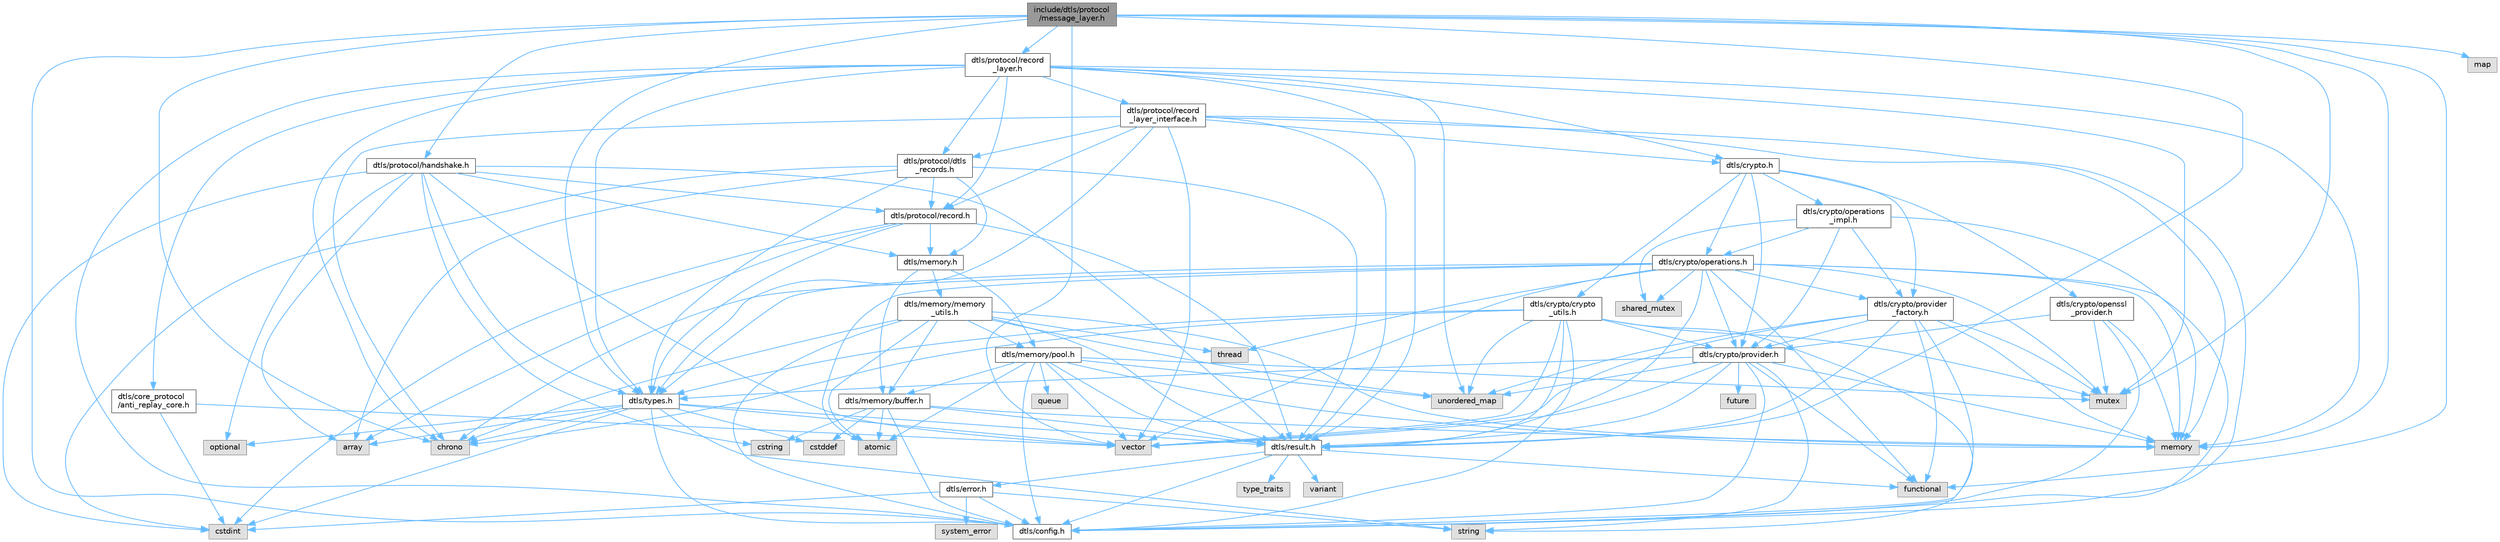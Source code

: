 digraph "include/dtls/protocol/message_layer.h"
{
 // LATEX_PDF_SIZE
  bgcolor="transparent";
  edge [fontname=Helvetica,fontsize=10,labelfontname=Helvetica,labelfontsize=10];
  node [fontname=Helvetica,fontsize=10,shape=box,height=0.2,width=0.4];
  Node1 [id="Node000001",label="include/dtls/protocol\l/message_layer.h",height=0.2,width=0.4,color="gray40", fillcolor="grey60", style="filled", fontcolor="black",tooltip=" "];
  Node1 -> Node2 [id="edge1_Node000001_Node000002",color="steelblue1",style="solid",tooltip=" "];
  Node2 [id="Node000002",label="dtls/config.h",height=0.2,width=0.4,color="grey40", fillcolor="white", style="filled",URL="$config_8h.html",tooltip=" "];
  Node1 -> Node3 [id="edge2_Node000001_Node000003",color="steelblue1",style="solid",tooltip=" "];
  Node3 [id="Node000003",label="dtls/types.h",height=0.2,width=0.4,color="grey40", fillcolor="white", style="filled",URL="$types_8h.html",tooltip="Core DTLS v1.3 Protocol Types and Constants."];
  Node3 -> Node2 [id="edge3_Node000003_Node000002",color="steelblue1",style="solid",tooltip=" "];
  Node3 -> Node4 [id="edge4_Node000003_Node000004",color="steelblue1",style="solid",tooltip=" "];
  Node4 [id="Node000004",label="dtls/result.h",height=0.2,width=0.4,color="grey40", fillcolor="white", style="filled",URL="$result_8h.html",tooltip=" "];
  Node4 -> Node2 [id="edge5_Node000004_Node000002",color="steelblue1",style="solid",tooltip=" "];
  Node4 -> Node5 [id="edge6_Node000004_Node000005",color="steelblue1",style="solid",tooltip=" "];
  Node5 [id="Node000005",label="dtls/error.h",height=0.2,width=0.4,color="grey40", fillcolor="white", style="filled",URL="$error_8h.html",tooltip=" "];
  Node5 -> Node2 [id="edge7_Node000005_Node000002",color="steelblue1",style="solid",tooltip=" "];
  Node5 -> Node6 [id="edge8_Node000005_Node000006",color="steelblue1",style="solid",tooltip=" "];
  Node6 [id="Node000006",label="system_error",height=0.2,width=0.4,color="grey60", fillcolor="#E0E0E0", style="filled",tooltip=" "];
  Node5 -> Node7 [id="edge9_Node000005_Node000007",color="steelblue1",style="solid",tooltip=" "];
  Node7 [id="Node000007",label="string",height=0.2,width=0.4,color="grey60", fillcolor="#E0E0E0", style="filled",tooltip=" "];
  Node5 -> Node8 [id="edge10_Node000005_Node000008",color="steelblue1",style="solid",tooltip=" "];
  Node8 [id="Node000008",label="cstdint",height=0.2,width=0.4,color="grey60", fillcolor="#E0E0E0", style="filled",tooltip=" "];
  Node4 -> Node9 [id="edge11_Node000004_Node000009",color="steelblue1",style="solid",tooltip=" "];
  Node9 [id="Node000009",label="variant",height=0.2,width=0.4,color="grey60", fillcolor="#E0E0E0", style="filled",tooltip=" "];
  Node4 -> Node10 [id="edge12_Node000004_Node000010",color="steelblue1",style="solid",tooltip=" "];
  Node10 [id="Node000010",label="functional",height=0.2,width=0.4,color="grey60", fillcolor="#E0E0E0", style="filled",tooltip=" "];
  Node4 -> Node11 [id="edge13_Node000004_Node000011",color="steelblue1",style="solid",tooltip=" "];
  Node11 [id="Node000011",label="type_traits",height=0.2,width=0.4,color="grey60", fillcolor="#E0E0E0", style="filled",tooltip=" "];
  Node3 -> Node8 [id="edge14_Node000003_Node000008",color="steelblue1",style="solid",tooltip=" "];
  Node3 -> Node12 [id="edge15_Node000003_Node000012",color="steelblue1",style="solid",tooltip=" "];
  Node12 [id="Node000012",label="cstddef",height=0.2,width=0.4,color="grey60", fillcolor="#E0E0E0", style="filled",tooltip=" "];
  Node3 -> Node13 [id="edge16_Node000003_Node000013",color="steelblue1",style="solid",tooltip=" "];
  Node13 [id="Node000013",label="array",height=0.2,width=0.4,color="grey60", fillcolor="#E0E0E0", style="filled",tooltip=" "];
  Node3 -> Node14 [id="edge17_Node000003_Node000014",color="steelblue1",style="solid",tooltip=" "];
  Node14 [id="Node000014",label="vector",height=0.2,width=0.4,color="grey60", fillcolor="#E0E0E0", style="filled",tooltip=" "];
  Node3 -> Node7 [id="edge18_Node000003_Node000007",color="steelblue1",style="solid",tooltip=" "];
  Node3 -> Node15 [id="edge19_Node000003_Node000015",color="steelblue1",style="solid",tooltip=" "];
  Node15 [id="Node000015",label="chrono",height=0.2,width=0.4,color="grey60", fillcolor="#E0E0E0", style="filled",tooltip=" "];
  Node3 -> Node16 [id="edge20_Node000003_Node000016",color="steelblue1",style="solid",tooltip=" "];
  Node16 [id="Node000016",label="optional",height=0.2,width=0.4,color="grey60", fillcolor="#E0E0E0", style="filled",tooltip=" "];
  Node1 -> Node4 [id="edge21_Node000001_Node000004",color="steelblue1",style="solid",tooltip=" "];
  Node1 -> Node17 [id="edge22_Node000001_Node000017",color="steelblue1",style="solid",tooltip=" "];
  Node17 [id="Node000017",label="dtls/protocol/handshake.h",height=0.2,width=0.4,color="grey40", fillcolor="white", style="filled",URL="$handshake_8h.html",tooltip=" "];
  Node17 -> Node3 [id="edge23_Node000017_Node000003",color="steelblue1",style="solid",tooltip=" "];
  Node17 -> Node4 [id="edge24_Node000017_Node000004",color="steelblue1",style="solid",tooltip=" "];
  Node17 -> Node18 [id="edge25_Node000017_Node000018",color="steelblue1",style="solid",tooltip=" "];
  Node18 [id="Node000018",label="dtls/memory.h",height=0.2,width=0.4,color="grey40", fillcolor="white", style="filled",URL="$memory_8h.html",tooltip=" "];
  Node18 -> Node19 [id="edge26_Node000018_Node000019",color="steelblue1",style="solid",tooltip=" "];
  Node19 [id="Node000019",label="dtls/memory/buffer.h",height=0.2,width=0.4,color="grey40", fillcolor="white", style="filled",URL="$buffer_8h.html",tooltip=" "];
  Node19 -> Node2 [id="edge27_Node000019_Node000002",color="steelblue1",style="solid",tooltip=" "];
  Node19 -> Node4 [id="edge28_Node000019_Node000004",color="steelblue1",style="solid",tooltip=" "];
  Node19 -> Node20 [id="edge29_Node000019_Node000020",color="steelblue1",style="solid",tooltip=" "];
  Node20 [id="Node000020",label="memory",height=0.2,width=0.4,color="grey60", fillcolor="#E0E0E0", style="filled",tooltip=" "];
  Node19 -> Node12 [id="edge30_Node000019_Node000012",color="steelblue1",style="solid",tooltip=" "];
  Node19 -> Node21 [id="edge31_Node000019_Node000021",color="steelblue1",style="solid",tooltip=" "];
  Node21 [id="Node000021",label="cstring",height=0.2,width=0.4,color="grey60", fillcolor="#E0E0E0", style="filled",tooltip=" "];
  Node19 -> Node22 [id="edge32_Node000019_Node000022",color="steelblue1",style="solid",tooltip=" "];
  Node22 [id="Node000022",label="atomic",height=0.2,width=0.4,color="grey60", fillcolor="#E0E0E0", style="filled",tooltip=" "];
  Node18 -> Node23 [id="edge33_Node000018_Node000023",color="steelblue1",style="solid",tooltip=" "];
  Node23 [id="Node000023",label="dtls/memory/pool.h",height=0.2,width=0.4,color="grey40", fillcolor="white", style="filled",URL="$pool_8h.html",tooltip=" "];
  Node23 -> Node2 [id="edge34_Node000023_Node000002",color="steelblue1",style="solid",tooltip=" "];
  Node23 -> Node4 [id="edge35_Node000023_Node000004",color="steelblue1",style="solid",tooltip=" "];
  Node23 -> Node19 [id="edge36_Node000023_Node000019",color="steelblue1",style="solid",tooltip=" "];
  Node23 -> Node20 [id="edge37_Node000023_Node000020",color="steelblue1",style="solid",tooltip=" "];
  Node23 -> Node24 [id="edge38_Node000023_Node000024",color="steelblue1",style="solid",tooltip=" "];
  Node24 [id="Node000024",label="queue",height=0.2,width=0.4,color="grey60", fillcolor="#E0E0E0", style="filled",tooltip=" "];
  Node23 -> Node25 [id="edge39_Node000023_Node000025",color="steelblue1",style="solid",tooltip=" "];
  Node25 [id="Node000025",label="mutex",height=0.2,width=0.4,color="grey60", fillcolor="#E0E0E0", style="filled",tooltip=" "];
  Node23 -> Node22 [id="edge40_Node000023_Node000022",color="steelblue1",style="solid",tooltip=" "];
  Node23 -> Node14 [id="edge41_Node000023_Node000014",color="steelblue1",style="solid",tooltip=" "];
  Node23 -> Node26 [id="edge42_Node000023_Node000026",color="steelblue1",style="solid",tooltip=" "];
  Node26 [id="Node000026",label="unordered_map",height=0.2,width=0.4,color="grey60", fillcolor="#E0E0E0", style="filled",tooltip=" "];
  Node18 -> Node27 [id="edge43_Node000018_Node000027",color="steelblue1",style="solid",tooltip=" "];
  Node27 [id="Node000027",label="dtls/memory/memory\l_utils.h",height=0.2,width=0.4,color="grey40", fillcolor="white", style="filled",URL="$memory__utils_8h.html",tooltip=" "];
  Node27 -> Node2 [id="edge44_Node000027_Node000002",color="steelblue1",style="solid",tooltip=" "];
  Node27 -> Node4 [id="edge45_Node000027_Node000004",color="steelblue1",style="solid",tooltip=" "];
  Node27 -> Node19 [id="edge46_Node000027_Node000019",color="steelblue1",style="solid",tooltip=" "];
  Node27 -> Node23 [id="edge47_Node000027_Node000023",color="steelblue1",style="solid",tooltip=" "];
  Node27 -> Node20 [id="edge48_Node000027_Node000020",color="steelblue1",style="solid",tooltip=" "];
  Node27 -> Node15 [id="edge49_Node000027_Node000015",color="steelblue1",style="solid",tooltip=" "];
  Node27 -> Node22 [id="edge50_Node000027_Node000022",color="steelblue1",style="solid",tooltip=" "];
  Node27 -> Node26 [id="edge51_Node000027_Node000026",color="steelblue1",style="solid",tooltip=" "];
  Node27 -> Node28 [id="edge52_Node000027_Node000028",color="steelblue1",style="solid",tooltip=" "];
  Node28 [id="Node000028",label="thread",height=0.2,width=0.4,color="grey60", fillcolor="#E0E0E0", style="filled",tooltip=" "];
  Node17 -> Node29 [id="edge53_Node000017_Node000029",color="steelblue1",style="solid",tooltip=" "];
  Node29 [id="Node000029",label="dtls/protocol/record.h",height=0.2,width=0.4,color="grey40", fillcolor="white", style="filled",URL="$record_8h.html",tooltip=" "];
  Node29 -> Node3 [id="edge54_Node000029_Node000003",color="steelblue1",style="solid",tooltip=" "];
  Node29 -> Node4 [id="edge55_Node000029_Node000004",color="steelblue1",style="solid",tooltip=" "];
  Node29 -> Node18 [id="edge56_Node000029_Node000018",color="steelblue1",style="solid",tooltip=" "];
  Node29 -> Node8 [id="edge57_Node000029_Node000008",color="steelblue1",style="solid",tooltip=" "];
  Node29 -> Node13 [id="edge58_Node000029_Node000013",color="steelblue1",style="solid",tooltip=" "];
  Node17 -> Node8 [id="edge59_Node000017_Node000008",color="steelblue1",style="solid",tooltip=" "];
  Node17 -> Node14 [id="edge60_Node000017_Node000014",color="steelblue1",style="solid",tooltip=" "];
  Node17 -> Node13 [id="edge61_Node000017_Node000013",color="steelblue1",style="solid",tooltip=" "];
  Node17 -> Node16 [id="edge62_Node000017_Node000016",color="steelblue1",style="solid",tooltip=" "];
  Node17 -> Node21 [id="edge63_Node000017_Node000021",color="steelblue1",style="solid",tooltip=" "];
  Node1 -> Node30 [id="edge64_Node000001_Node000030",color="steelblue1",style="solid",tooltip=" "];
  Node30 [id="Node000030",label="dtls/protocol/record\l_layer.h",height=0.2,width=0.4,color="grey40", fillcolor="white", style="filled",URL="$record__layer_8h.html",tooltip=" "];
  Node30 -> Node2 [id="edge65_Node000030_Node000002",color="steelblue1",style="solid",tooltip=" "];
  Node30 -> Node3 [id="edge66_Node000030_Node000003",color="steelblue1",style="solid",tooltip=" "];
  Node30 -> Node4 [id="edge67_Node000030_Node000004",color="steelblue1",style="solid",tooltip=" "];
  Node30 -> Node29 [id="edge68_Node000030_Node000029",color="steelblue1",style="solid",tooltip=" "];
  Node30 -> Node31 [id="edge69_Node000030_Node000031",color="steelblue1",style="solid",tooltip=" "];
  Node31 [id="Node000031",label="dtls/protocol/dtls\l_records.h",height=0.2,width=0.4,color="grey40", fillcolor="white", style="filled",URL="$dtls__records_8h.html",tooltip=" "];
  Node31 -> Node3 [id="edge70_Node000031_Node000003",color="steelblue1",style="solid",tooltip=" "];
  Node31 -> Node4 [id="edge71_Node000031_Node000004",color="steelblue1",style="solid",tooltip=" "];
  Node31 -> Node18 [id="edge72_Node000031_Node000018",color="steelblue1",style="solid",tooltip=" "];
  Node31 -> Node29 [id="edge73_Node000031_Node000029",color="steelblue1",style="solid",tooltip=" "];
  Node31 -> Node8 [id="edge74_Node000031_Node000008",color="steelblue1",style="solid",tooltip=" "];
  Node31 -> Node13 [id="edge75_Node000031_Node000013",color="steelblue1",style="solid",tooltip=" "];
  Node30 -> Node32 [id="edge76_Node000030_Node000032",color="steelblue1",style="solid",tooltip=" "];
  Node32 [id="Node000032",label="dtls/protocol/record\l_layer_interface.h",height=0.2,width=0.4,color="grey40", fillcolor="white", style="filled",URL="$record__layer__interface_8h.html",tooltip=" "];
  Node32 -> Node2 [id="edge77_Node000032_Node000002",color="steelblue1",style="solid",tooltip=" "];
  Node32 -> Node3 [id="edge78_Node000032_Node000003",color="steelblue1",style="solid",tooltip=" "];
  Node32 -> Node4 [id="edge79_Node000032_Node000004",color="steelblue1",style="solid",tooltip=" "];
  Node32 -> Node29 [id="edge80_Node000032_Node000029",color="steelblue1",style="solid",tooltip=" "];
  Node32 -> Node31 [id="edge81_Node000032_Node000031",color="steelblue1",style="solid",tooltip=" "];
  Node32 -> Node33 [id="edge82_Node000032_Node000033",color="steelblue1",style="solid",tooltip=" "];
  Node33 [id="Node000033",label="dtls/crypto.h",height=0.2,width=0.4,color="grey40", fillcolor="white", style="filled",URL="$crypto_8h.html",tooltip=" "];
  Node33 -> Node34 [id="edge83_Node000033_Node000034",color="steelblue1",style="solid",tooltip=" "];
  Node34 [id="Node000034",label="dtls/crypto/provider.h",height=0.2,width=0.4,color="grey40", fillcolor="white", style="filled",URL="$provider_8h.html",tooltip="DTLS v1.3 Cryptographic Provider Interface."];
  Node34 -> Node2 [id="edge84_Node000034_Node000002",color="steelblue1",style="solid",tooltip=" "];
  Node34 -> Node3 [id="edge85_Node000034_Node000003",color="steelblue1",style="solid",tooltip=" "];
  Node34 -> Node4 [id="edge86_Node000034_Node000004",color="steelblue1",style="solid",tooltip=" "];
  Node34 -> Node20 [id="edge87_Node000034_Node000020",color="steelblue1",style="solid",tooltip=" "];
  Node34 -> Node14 [id="edge88_Node000034_Node000014",color="steelblue1",style="solid",tooltip=" "];
  Node34 -> Node7 [id="edge89_Node000034_Node000007",color="steelblue1",style="solid",tooltip=" "];
  Node34 -> Node10 [id="edge90_Node000034_Node000010",color="steelblue1",style="solid",tooltip=" "];
  Node34 -> Node35 [id="edge91_Node000034_Node000035",color="steelblue1",style="solid",tooltip=" "];
  Node35 [id="Node000035",label="future",height=0.2,width=0.4,color="grey60", fillcolor="#E0E0E0", style="filled",tooltip=" "];
  Node34 -> Node26 [id="edge92_Node000034_Node000026",color="steelblue1",style="solid",tooltip=" "];
  Node33 -> Node36 [id="edge93_Node000033_Node000036",color="steelblue1",style="solid",tooltip=" "];
  Node36 [id="Node000036",label="dtls/crypto/provider\l_factory.h",height=0.2,width=0.4,color="grey40", fillcolor="white", style="filled",URL="$provider__factory_8h.html",tooltip=" "];
  Node36 -> Node2 [id="edge94_Node000036_Node000002",color="steelblue1",style="solid",tooltip=" "];
  Node36 -> Node34 [id="edge95_Node000036_Node000034",color="steelblue1",style="solid",tooltip=" "];
  Node36 -> Node4 [id="edge96_Node000036_Node000004",color="steelblue1",style="solid",tooltip=" "];
  Node36 -> Node20 [id="edge97_Node000036_Node000020",color="steelblue1",style="solid",tooltip=" "];
  Node36 -> Node14 [id="edge98_Node000036_Node000014",color="steelblue1",style="solid",tooltip=" "];
  Node36 -> Node10 [id="edge99_Node000036_Node000010",color="steelblue1",style="solid",tooltip=" "];
  Node36 -> Node26 [id="edge100_Node000036_Node000026",color="steelblue1",style="solid",tooltip=" "];
  Node36 -> Node25 [id="edge101_Node000036_Node000025",color="steelblue1",style="solid",tooltip=" "];
  Node33 -> Node37 [id="edge102_Node000033_Node000037",color="steelblue1",style="solid",tooltip=" "];
  Node37 [id="Node000037",label="dtls/crypto/openssl\l_provider.h",height=0.2,width=0.4,color="grey40", fillcolor="white", style="filled",URL="$openssl__provider_8h.html",tooltip=" "];
  Node37 -> Node2 [id="edge103_Node000037_Node000002",color="steelblue1",style="solid",tooltip=" "];
  Node37 -> Node34 [id="edge104_Node000037_Node000034",color="steelblue1",style="solid",tooltip=" "];
  Node37 -> Node20 [id="edge105_Node000037_Node000020",color="steelblue1",style="solid",tooltip=" "];
  Node37 -> Node25 [id="edge106_Node000037_Node000025",color="steelblue1",style="solid",tooltip=" "];
  Node33 -> Node38 [id="edge107_Node000033_Node000038",color="steelblue1",style="solid",tooltip=" "];
  Node38 [id="Node000038",label="dtls/crypto/crypto\l_utils.h",height=0.2,width=0.4,color="grey40", fillcolor="white", style="filled",URL="$crypto__utils_8h.html",tooltip=" "];
  Node38 -> Node2 [id="edge108_Node000038_Node000002",color="steelblue1",style="solid",tooltip=" "];
  Node38 -> Node3 [id="edge109_Node000038_Node000003",color="steelblue1",style="solid",tooltip=" "];
  Node38 -> Node4 [id="edge110_Node000038_Node000004",color="steelblue1",style="solid",tooltip=" "];
  Node38 -> Node34 [id="edge111_Node000038_Node000034",color="steelblue1",style="solid",tooltip=" "];
  Node38 -> Node14 [id="edge112_Node000038_Node000014",color="steelblue1",style="solid",tooltip=" "];
  Node38 -> Node7 [id="edge113_Node000038_Node000007",color="steelblue1",style="solid",tooltip=" "];
  Node38 -> Node15 [id="edge114_Node000038_Node000015",color="steelblue1",style="solid",tooltip=" "];
  Node38 -> Node25 [id="edge115_Node000038_Node000025",color="steelblue1",style="solid",tooltip=" "];
  Node38 -> Node26 [id="edge116_Node000038_Node000026",color="steelblue1",style="solid",tooltip=" "];
  Node33 -> Node39 [id="edge117_Node000033_Node000039",color="steelblue1",style="solid",tooltip=" "];
  Node39 [id="Node000039",label="dtls/crypto/operations.h",height=0.2,width=0.4,color="grey40", fillcolor="white", style="filled",URL="$operations_8h.html",tooltip=" "];
  Node39 -> Node2 [id="edge118_Node000039_Node000002",color="steelblue1",style="solid",tooltip=" "];
  Node39 -> Node3 [id="edge119_Node000039_Node000003",color="steelblue1",style="solid",tooltip=" "];
  Node39 -> Node4 [id="edge120_Node000039_Node000004",color="steelblue1",style="solid",tooltip=" "];
  Node39 -> Node34 [id="edge121_Node000039_Node000034",color="steelblue1",style="solid",tooltip=" "];
  Node39 -> Node36 [id="edge122_Node000039_Node000036",color="steelblue1",style="solid",tooltip=" "];
  Node39 -> Node20 [id="edge123_Node000039_Node000020",color="steelblue1",style="solid",tooltip=" "];
  Node39 -> Node14 [id="edge124_Node000039_Node000014",color="steelblue1",style="solid",tooltip=" "];
  Node39 -> Node10 [id="edge125_Node000039_Node000010",color="steelblue1",style="solid",tooltip=" "];
  Node39 -> Node40 [id="edge126_Node000039_Node000040",color="steelblue1",style="solid",tooltip=" "];
  Node40 [id="Node000040",label="shared_mutex",height=0.2,width=0.4,color="grey60", fillcolor="#E0E0E0", style="filled",tooltip=" "];
  Node39 -> Node22 [id="edge127_Node000039_Node000022",color="steelblue1",style="solid",tooltip=" "];
  Node39 -> Node28 [id="edge128_Node000039_Node000028",color="steelblue1",style="solid",tooltip=" "];
  Node39 -> Node25 [id="edge129_Node000039_Node000025",color="steelblue1",style="solid",tooltip=" "];
  Node39 -> Node15 [id="edge130_Node000039_Node000015",color="steelblue1",style="solid",tooltip=" "];
  Node33 -> Node41 [id="edge131_Node000033_Node000041",color="steelblue1",style="solid",tooltip=" "];
  Node41 [id="Node000041",label="dtls/crypto/operations\l_impl.h",height=0.2,width=0.4,color="grey40", fillcolor="white", style="filled",URL="$operations__impl_8h.html",tooltip=" "];
  Node41 -> Node39 [id="edge132_Node000041_Node000039",color="steelblue1",style="solid",tooltip=" "];
  Node41 -> Node34 [id="edge133_Node000041_Node000034",color="steelblue1",style="solid",tooltip=" "];
  Node41 -> Node36 [id="edge134_Node000041_Node000036",color="steelblue1",style="solid",tooltip=" "];
  Node41 -> Node20 [id="edge135_Node000041_Node000020",color="steelblue1",style="solid",tooltip=" "];
  Node41 -> Node40 [id="edge136_Node000041_Node000040",color="steelblue1",style="solid",tooltip=" "];
  Node32 -> Node20 [id="edge137_Node000032_Node000020",color="steelblue1",style="solid",tooltip=" "];
  Node32 -> Node14 [id="edge138_Node000032_Node000014",color="steelblue1",style="solid",tooltip=" "];
  Node32 -> Node15 [id="edge139_Node000032_Node000015",color="steelblue1",style="solid",tooltip=" "];
  Node30 -> Node42 [id="edge140_Node000030_Node000042",color="steelblue1",style="solid",tooltip=" "];
  Node42 [id="Node000042",label="dtls/core_protocol\l/anti_replay_core.h",height=0.2,width=0.4,color="grey40", fillcolor="white", style="filled",URL="$anti__replay__core_8h.html",tooltip=" "];
  Node42 -> Node8 [id="edge141_Node000042_Node000008",color="steelblue1",style="solid",tooltip=" "];
  Node42 -> Node14 [id="edge142_Node000042_Node000014",color="steelblue1",style="solid",tooltip=" "];
  Node30 -> Node33 [id="edge143_Node000030_Node000033",color="steelblue1",style="solid",tooltip=" "];
  Node30 -> Node20 [id="edge144_Node000030_Node000020",color="steelblue1",style="solid",tooltip=" "];
  Node30 -> Node25 [id="edge145_Node000030_Node000025",color="steelblue1",style="solid",tooltip=" "];
  Node30 -> Node26 [id="edge146_Node000030_Node000026",color="steelblue1",style="solid",tooltip=" "];
  Node30 -> Node15 [id="edge147_Node000030_Node000015",color="steelblue1",style="solid",tooltip=" "];
  Node1 -> Node20 [id="edge148_Node000001_Node000020",color="steelblue1",style="solid",tooltip=" "];
  Node1 -> Node14 [id="edge149_Node000001_Node000014",color="steelblue1",style="solid",tooltip=" "];
  Node1 -> Node43 [id="edge150_Node000001_Node000043",color="steelblue1",style="solid",tooltip=" "];
  Node43 [id="Node000043",label="map",height=0.2,width=0.4,color="grey60", fillcolor="#E0E0E0", style="filled",tooltip=" "];
  Node1 -> Node25 [id="edge151_Node000001_Node000025",color="steelblue1",style="solid",tooltip=" "];
  Node1 -> Node15 [id="edge152_Node000001_Node000015",color="steelblue1",style="solid",tooltip=" "];
  Node1 -> Node10 [id="edge153_Node000001_Node000010",color="steelblue1",style="solid",tooltip=" "];
}
